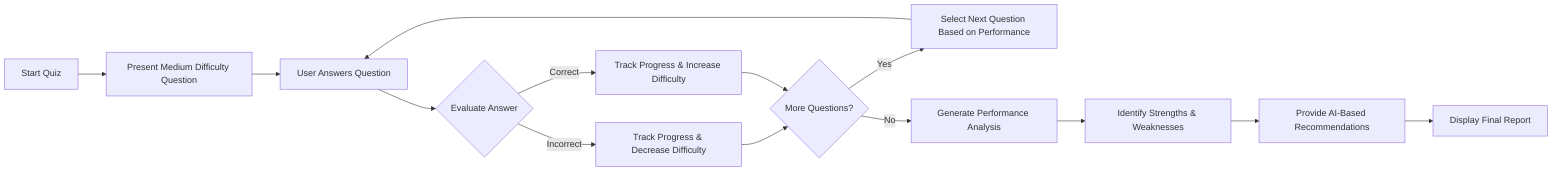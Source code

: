 graph LR;
    A["Start Quiz"] --> B["Present Medium Difficulty Question"]
    B --> C["User Answers Question"]
    C --> D{"Evaluate Answer"}
    D -->|"Incorrect"| E["Track Progress & Decrease Difficulty"]
    D -->|"Correct"| F["Track Progress & Increase Difficulty"]
    E --> G{"More Questions?"}
    F --> G
    G -->|"Yes"| H["Select Next Question Based on Performance"]
    G -->|"No"| I["Generate Performance Analysis"]
    H --> C
    I --> J["Identify Strengths & Weaknesses"]
    J --> K["Provide AI-Based Recommendations"]
    K --> L["Display Final Report"]